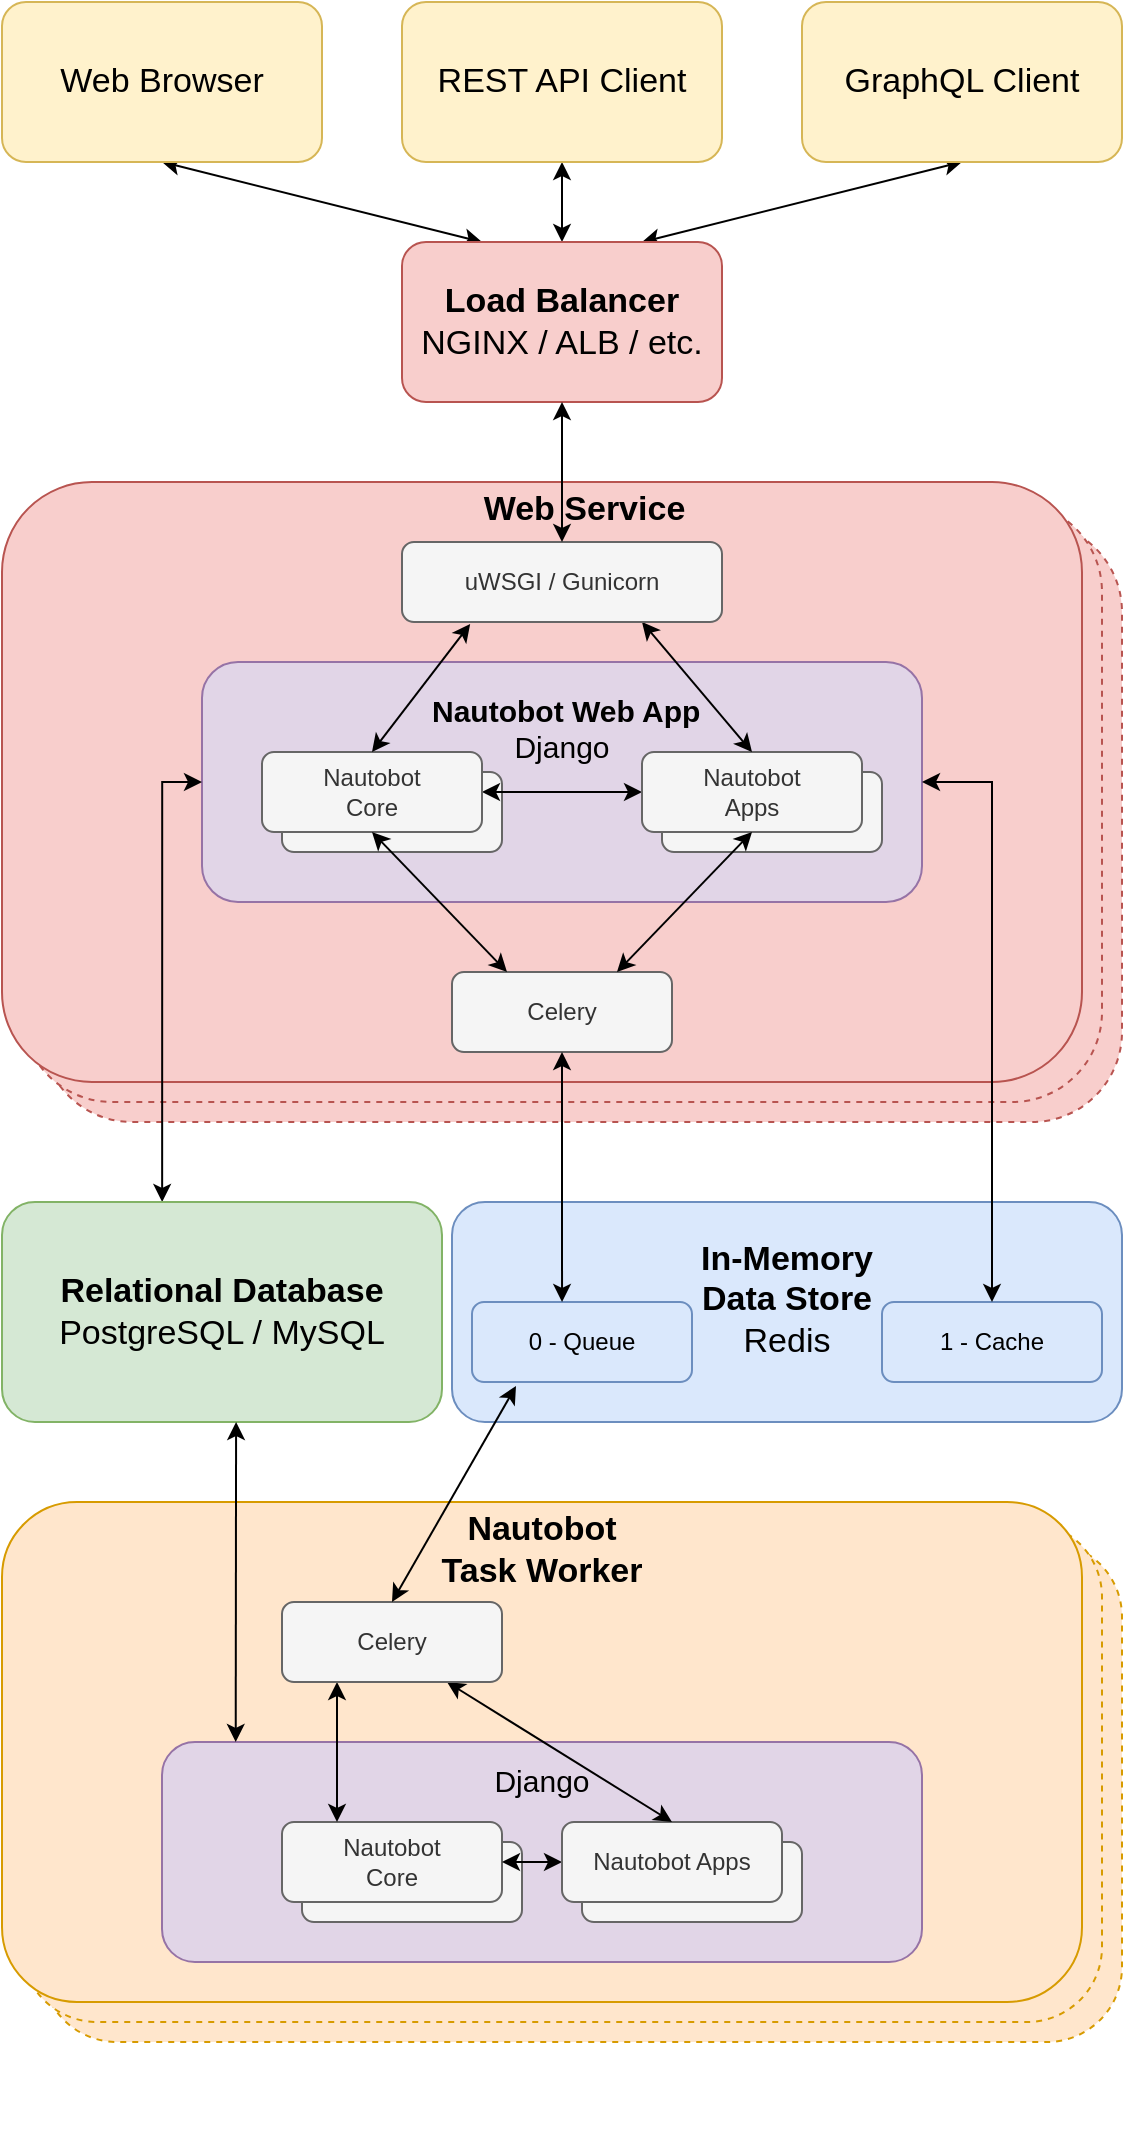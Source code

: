 <mxfile version="22.1.0" type="device">
  <diagram id="Cio9OjLPXT8PBRMxzQun" name="Page-1">
    <mxGraphModel dx="1434" dy="758" grid="1" gridSize="10" guides="1" tooltips="1" connect="1" arrows="1" fold="1" page="1" pageScale="1" pageWidth="827" pageHeight="1169" math="0" shadow="0">
      <root>
        <mxCell id="0" />
        <mxCell id="1" parent="0" />
        <mxCell id="WSM-dIF34S2Pxu8Wa2e9-8" value="" style="rounded=1;whiteSpace=wrap;html=1;fillColor=#f8cecc;strokeColor=#b85450;dashed=1;" parent="1" vertex="1">
          <mxGeometry x="60" y="340" width="540" height="300" as="geometry" />
        </mxCell>
        <mxCell id="WSM-dIF34S2Pxu8Wa2e9-7" value="" style="rounded=1;whiteSpace=wrap;html=1;fillColor=#f8cecc;strokeColor=#b85450;dashed=1;" parent="1" vertex="1">
          <mxGeometry x="50" y="330" width="540" height="300" as="geometry" />
        </mxCell>
        <mxCell id="WSM-dIF34S2Pxu8Wa2e9-5" value="&lt;div&gt;&lt;b&gt;&lt;br&gt;&lt;/b&gt;&lt;/div&gt;&lt;div&gt;&lt;b&gt;&lt;font style=&quot;font-size: 17px&quot;&gt;&amp;nbsp; &amp;nbsp; &amp;nbsp; &amp;nbsp; &amp;nbsp;Web Service&lt;/font&gt;&lt;br&gt;&lt;/b&gt;&lt;/div&gt;&lt;div&gt;&lt;br&gt;&lt;/div&gt;&lt;div&gt;&lt;b&gt;&lt;br&gt;&lt;/b&gt;&lt;/div&gt;&lt;div&gt;&lt;b&gt;&lt;br&gt;&lt;/b&gt;&lt;/div&gt;&lt;div&gt;&lt;b&gt;&lt;br&gt;&lt;/b&gt;&lt;/div&gt;&lt;div&gt;&lt;b&gt;&lt;br&gt;&lt;/b&gt;&lt;/div&gt;&lt;div&gt;&lt;b&gt;&lt;br&gt;&lt;/b&gt;&lt;/div&gt;&lt;div&gt;&lt;b&gt;&lt;br&gt;&lt;/b&gt;&lt;/div&gt;&lt;div&gt;&lt;b&gt;&lt;br&gt;&lt;/b&gt;&lt;/div&gt;&lt;div&gt;&lt;b&gt;&lt;br&gt;&lt;/b&gt;&lt;/div&gt;&lt;div&gt;&lt;b&gt;&lt;br&gt;&lt;/b&gt;&lt;/div&gt;&lt;div&gt;&lt;b&gt;&lt;br&gt;&lt;/b&gt;&lt;/div&gt;&lt;div&gt;&lt;b&gt;&lt;br&gt;&lt;/b&gt;&lt;/div&gt;&lt;div&gt;&lt;b&gt;&lt;br&gt;&lt;/b&gt;&lt;/div&gt;&lt;div&gt;&lt;b&gt;&lt;br&gt;&lt;/b&gt;&lt;/div&gt;&lt;div&gt;&lt;b&gt;&lt;br&gt;&lt;/b&gt;&lt;/div&gt;&lt;div&gt;&lt;b&gt;&lt;br&gt;&lt;/b&gt;&lt;/div&gt;&lt;div&gt;&lt;b&gt;&lt;br&gt;&lt;/b&gt;&lt;/div&gt;&lt;div&gt;&lt;b&gt;&lt;br&gt;&lt;/b&gt;&lt;/div&gt;&lt;div&gt;&lt;br&gt;&lt;/div&gt;&lt;div&gt;&lt;br&gt;&lt;/div&gt;" style="rounded=1;whiteSpace=wrap;html=1;fillColor=#f8cecc;strokeColor=#b85450;" parent="1" vertex="1">
          <mxGeometry x="40" y="320" width="540" height="300" as="geometry" />
        </mxCell>
        <mxCell id="Xv9rt_4161z9yivC7wJb-7" value="&lt;font style=&quot;font-size: 15px&quot;&gt;&lt;b&gt;&amp;nbsp;Nautobot Web App&lt;/b&gt;&lt;br&gt;Django&lt;br&gt;&lt;br&gt;&lt;br&gt;&lt;br&gt;&lt;/font&gt;" style="rounded=1;whiteSpace=wrap;html=1;fillColor=#e1d5e7;strokeColor=#9673a6;" parent="1" vertex="1">
          <mxGeometry x="140" y="410" width="360" height="120" as="geometry" />
        </mxCell>
        <mxCell id="WSM-dIF34S2Pxu8Wa2e9-40" style="rounded=0;orthogonalLoop=1;jettySize=auto;html=1;exitX=0.5;exitY=1;exitDx=0;exitDy=0;entryX=0.25;entryY=0;entryDx=0;entryDy=0;startArrow=classic;startFill=1;" parent="1" source="WSM-dIF34S2Pxu8Wa2e9-1" target="WSM-dIF34S2Pxu8Wa2e9-4" edge="1">
          <mxGeometry relative="1" as="geometry" />
        </mxCell>
        <mxCell id="WSM-dIF34S2Pxu8Wa2e9-1" value="&lt;font style=&quot;font-size: 17px&quot;&gt;Web&lt;font style=&quot;font-size: 17px&quot;&gt; Browser&lt;br&gt;&lt;/font&gt;&lt;/font&gt;" style="rounded=1;whiteSpace=wrap;html=1;fillColor=#fff2cc;strokeColor=#d6b656;" parent="1" vertex="1">
          <mxGeometry x="40" y="80" width="160" height="80" as="geometry" />
        </mxCell>
        <mxCell id="WSM-dIF34S2Pxu8Wa2e9-41" style="rounded=0;orthogonalLoop=1;jettySize=auto;html=1;exitX=0.5;exitY=1;exitDx=0;exitDy=0;entryX=0.5;entryY=0;entryDx=0;entryDy=0;startArrow=classic;startFill=1;" parent="1" source="WSM-dIF34S2Pxu8Wa2e9-2" target="WSM-dIF34S2Pxu8Wa2e9-4" edge="1">
          <mxGeometry relative="1" as="geometry" />
        </mxCell>
        <mxCell id="WSM-dIF34S2Pxu8Wa2e9-2" value="&lt;font style=&quot;font-size: 17px&quot;&gt;REST API Client&lt;/font&gt;" style="rounded=1;whiteSpace=wrap;html=1;fillColor=#fff2cc;strokeColor=#d6b656;" parent="1" vertex="1">
          <mxGeometry x="240" y="80" width="160" height="80" as="geometry" />
        </mxCell>
        <mxCell id="WSM-dIF34S2Pxu8Wa2e9-42" style="rounded=0;orthogonalLoop=1;jettySize=auto;html=1;exitX=0.5;exitY=1;exitDx=0;exitDy=0;startArrow=classic;startFill=1;entryX=0.75;entryY=0;entryDx=0;entryDy=0;" parent="1" source="WSM-dIF34S2Pxu8Wa2e9-3" target="WSM-dIF34S2Pxu8Wa2e9-4" edge="1">
          <mxGeometry relative="1" as="geometry">
            <mxPoint x="320" y="200" as="targetPoint" />
          </mxGeometry>
        </mxCell>
        <mxCell id="WSM-dIF34S2Pxu8Wa2e9-3" value="&lt;font style=&quot;font-size: 17px&quot;&gt;GraphQL Client&lt;/font&gt;" style="rounded=1;whiteSpace=wrap;html=1;fillColor=#fff2cc;strokeColor=#d6b656;" parent="1" vertex="1">
          <mxGeometry x="440" y="80" width="160" height="80" as="geometry" />
        </mxCell>
        <mxCell id="WSM-dIF34S2Pxu8Wa2e9-4" value="&lt;font style=&quot;font-size: 17px&quot;&gt;&lt;b&gt;Load Balancer&lt;/b&gt;&lt;br&gt;NGINX / ALB / etc.&lt;br&gt;&lt;/font&gt;" style="rounded=1;whiteSpace=wrap;html=1;fillColor=#f8cecc;strokeColor=#b85450;" parent="1" vertex="1">
          <mxGeometry x="240" y="200" width="160" height="80" as="geometry" />
        </mxCell>
        <mxCell id="WSM-dIF34S2Pxu8Wa2e9-53" style="rounded=0;orthogonalLoop=1;jettySize=auto;html=1;exitX=0;exitY=0.5;exitDx=0;exitDy=0;startArrow=classic;startFill=1;edgeStyle=orthogonalEdgeStyle;entryX=0.364;entryY=0;entryDx=0;entryDy=0;entryPerimeter=0;" parent="1" source="Xv9rt_4161z9yivC7wJb-7" target="WSM-dIF34S2Pxu8Wa2e9-10" edge="1">
          <mxGeometry relative="1" as="geometry">
            <mxPoint x="500" y="540" as="sourcePoint" />
            <Array as="points">
              <mxPoint x="120" y="470" />
            </Array>
          </mxGeometry>
        </mxCell>
        <mxCell id="WSM-dIF34S2Pxu8Wa2e9-9" value="&lt;font style=&quot;font-size: 17px&quot;&gt;&lt;b&gt;In-Memory&lt;br&gt;Data Store&lt;/b&gt;&lt;br&gt;Redis&lt;br&gt;&lt;/font&gt;&lt;p&gt;&lt;/p&gt;&lt;p&gt;&lt;/p&gt;" style="rounded=1;whiteSpace=wrap;html=1;fillColor=#dae8fc;strokeColor=#6c8ebf;" parent="1" vertex="1">
          <mxGeometry x="265" y="680" width="335" height="110" as="geometry" />
        </mxCell>
        <mxCell id="WSM-dIF34S2Pxu8Wa2e9-10" value="&lt;div style=&quot;font-size: 17px&quot;&gt;&lt;font style=&quot;font-size: 17px&quot;&gt;&lt;b&gt;Relational Database&lt;/b&gt;&lt;/font&gt;&lt;/div&gt;&lt;div style=&quot;font-size: 17px&quot;&gt;&lt;font style=&quot;font-size: 17px&quot;&gt;PostgreSQL /&amp;nbsp;&lt;/font&gt;&lt;span&gt;MySQL&lt;/span&gt;&lt;/div&gt;" style="rounded=1;whiteSpace=wrap;html=1;fillColor=#d5e8d4;strokeColor=#82b366;" parent="1" vertex="1">
          <mxGeometry x="40" y="680" width="220" height="110" as="geometry" />
        </mxCell>
        <mxCell id="WSM-dIF34S2Pxu8Wa2e9-15" value="0 - Queue" style="rounded=1;whiteSpace=wrap;html=1;fillColor=#dae8fc;strokeColor=#6c8ebf;" parent="1" vertex="1">
          <mxGeometry x="275" y="730" width="110" height="40" as="geometry" />
        </mxCell>
        <mxCell id="WSM-dIF34S2Pxu8Wa2e9-16" value="1 - Cache" style="rounded=1;whiteSpace=wrap;html=1;fillColor=#dae8fc;strokeColor=#6c8ebf;" parent="1" vertex="1">
          <mxGeometry x="480" y="730" width="110" height="40" as="geometry" />
        </mxCell>
        <mxCell id="WSM-dIF34S2Pxu8Wa2e9-18" value="Celery" style="rounded=1;whiteSpace=wrap;html=1;fillColor=#f5f5f5;strokeColor=#666666;fontColor=#333333;" parent="1" vertex="1">
          <mxGeometry x="265" y="565" width="110" height="40" as="geometry" />
        </mxCell>
        <mxCell id="WSM-dIF34S2Pxu8Wa2e9-37" value="" style="rounded=1;whiteSpace=wrap;html=1;fillColor=#f5f5f5;strokeColor=#666666;fontColor=#333333;" parent="1" vertex="1">
          <mxGeometry x="180" y="465" width="110" height="40" as="geometry" />
        </mxCell>
        <mxCell id="Xv9rt_4161z9yivC7wJb-17" style="edgeStyle=none;rounded=0;orthogonalLoop=1;jettySize=auto;html=1;startArrow=classic;startFill=1;endArrow=classic;endFill=1;" parent="1" source="WSM-dIF34S2Pxu8Wa2e9-36" target="WSM-dIF34S2Pxu8Wa2e9-39" edge="1">
          <mxGeometry relative="1" as="geometry" />
        </mxCell>
        <mxCell id="WSM-dIF34S2Pxu8Wa2e9-36" value="Nautobot&lt;br&gt;Core" style="rounded=1;whiteSpace=wrap;html=1;fillColor=#f5f5f5;strokeColor=#666666;fontColor=#333333;" parent="1" vertex="1">
          <mxGeometry x="170" y="455" width="110" height="40" as="geometry" />
        </mxCell>
        <mxCell id="WSM-dIF34S2Pxu8Wa2e9-38" value="" style="rounded=1;whiteSpace=wrap;html=1;fillColor=#f5f5f5;strokeColor=#666666;fontColor=#333333;" parent="1" vertex="1">
          <mxGeometry x="370" y="465" width="110" height="40" as="geometry" />
        </mxCell>
        <mxCell id="WSM-dIF34S2Pxu8Wa2e9-39" value="Nautobot&lt;br&gt;Apps" style="rounded=1;whiteSpace=wrap;html=1;fillColor=#f5f5f5;strokeColor=#666666;fontColor=#333333;" parent="1" vertex="1">
          <mxGeometry x="360" y="455" width="110" height="40" as="geometry" />
        </mxCell>
        <mxCell id="Xv9rt_4161z9yivC7wJb-1" style="rounded=0;orthogonalLoop=1;jettySize=auto;html=1;exitX=0.213;exitY=1.025;exitDx=0;exitDy=0;exitPerimeter=0;entryX=0.5;entryY=0;entryDx=0;entryDy=0;startArrow=classic;startFill=1;" parent="1" source="PYgrEcJwf6pXoOG5Tadf-1" target="WSM-dIF34S2Pxu8Wa2e9-36" edge="1">
          <mxGeometry relative="1" as="geometry" />
        </mxCell>
        <mxCell id="Xv9rt_4161z9yivC7wJb-2" style="rounded=0;orthogonalLoop=1;jettySize=auto;html=1;entryX=0.5;entryY=0;entryDx=0;entryDy=0;exitX=0.75;exitY=1;exitDx=0;exitDy=0;startArrow=classic;startFill=1;" parent="1" source="PYgrEcJwf6pXoOG5Tadf-1" target="WSM-dIF34S2Pxu8Wa2e9-39" edge="1">
          <mxGeometry relative="1" as="geometry" />
        </mxCell>
        <mxCell id="PYgrEcJwf6pXoOG5Tadf-1" value="uWSGI / Gunicorn" style="rounded=1;whiteSpace=wrap;html=1;fillColor=#f5f5f5;strokeColor=#666666;fontColor=#333333;" parent="1" vertex="1">
          <mxGeometry x="240" y="350" width="160" height="40" as="geometry" />
        </mxCell>
        <mxCell id="WSM-dIF34S2Pxu8Wa2e9-43" style="edgeStyle=orthogonalEdgeStyle;rounded=0;orthogonalLoop=1;jettySize=auto;html=1;startArrow=classic;startFill=1;" parent="1" source="WSM-dIF34S2Pxu8Wa2e9-4" target="PYgrEcJwf6pXoOG5Tadf-1" edge="1">
          <mxGeometry relative="1" as="geometry" />
        </mxCell>
        <mxCell id="WSM-dIF34S2Pxu8Wa2e9-25" value="" style="rounded=1;whiteSpace=wrap;html=1;fillColor=#ffe6cc;strokeColor=#d79b00;dashed=1;" parent="1" vertex="1">
          <mxGeometry x="60" y="850" width="540" height="250" as="geometry" />
        </mxCell>
        <mxCell id="WSM-dIF34S2Pxu8Wa2e9-24" value="" style="rounded=1;whiteSpace=wrap;html=1;fillColor=#ffe6cc;strokeColor=#d79b00;dashed=1;" parent="1" vertex="1">
          <mxGeometry x="50" y="840" width="540" height="250" as="geometry" />
        </mxCell>
        <mxCell id="WSM-dIF34S2Pxu8Wa2e9-11" value="&lt;div&gt;&lt;b&gt;&lt;br&gt;&lt;/b&gt;&lt;/div&gt;&lt;div&gt;&lt;b&gt;&lt;br&gt;&lt;/b&gt;&lt;/div&gt;&lt;div&gt;&lt;b&gt;&lt;br&gt;&lt;/b&gt;&lt;/div&gt;&lt;div&gt;&lt;b&gt;&lt;br&gt;&lt;/b&gt;&lt;/div&gt;&lt;div&gt;&lt;b&gt;&lt;br&gt;&lt;/b&gt;&lt;/div&gt;&lt;div&gt;&lt;b&gt;&lt;font style=&quot;font-size: 17px&quot;&gt;Nautobot&lt;/font&gt;&lt;/b&gt;&lt;/div&gt;&lt;div&gt;&lt;b&gt;&lt;font style=&quot;font-size: 17px&quot;&gt;Task Worker&lt;/font&gt;&lt;/b&gt;&lt;/div&gt;&lt;div&gt;&lt;b&gt;&lt;br&gt;&lt;/b&gt;&lt;/div&gt;&lt;div&gt;&lt;b&gt;&lt;br&gt;&lt;/b&gt;&lt;/div&gt;&lt;div&gt;&lt;b&gt;&lt;br&gt;&lt;/b&gt;&lt;/div&gt;&lt;div&gt;&lt;b&gt;&lt;br&gt;&lt;/b&gt;&lt;/div&gt;&lt;div&gt;&lt;b&gt;&lt;br&gt;&lt;/b&gt;&lt;/div&gt;&lt;div&gt;&lt;b&gt;&lt;br&gt;&lt;/b&gt;&lt;/div&gt;&lt;div&gt;&lt;b&gt;&lt;br&gt;&lt;/b&gt;&lt;/div&gt;&lt;div&gt;&lt;b&gt;&lt;br&gt;&lt;/b&gt;&lt;/div&gt;&lt;div&gt;&lt;b&gt;&lt;br&gt;&lt;/b&gt;&lt;/div&gt;&lt;div&gt;&lt;b&gt;&lt;br&gt;&lt;/b&gt;&lt;/div&gt;&lt;div&gt;&lt;b&gt;&lt;br&gt;&lt;/b&gt;&lt;/div&gt;&lt;div&gt;&lt;b&gt;&lt;br&gt;&lt;/b&gt;&lt;/div&gt;&lt;div&gt;&lt;b&gt;&lt;br&gt;&lt;/b&gt;&lt;/div&gt;&lt;div&gt;&lt;b&gt;&lt;br&gt;&lt;/b&gt;&lt;/div&gt;&lt;div&gt;&lt;b&gt;&lt;br&gt;&lt;/b&gt;&lt;/div&gt;&lt;div&gt;&lt;b&gt;&lt;br&gt;&lt;/b&gt;&lt;/div&gt;&lt;div&gt;&lt;b&gt;&lt;br&gt;&lt;/b&gt;&lt;/div&gt;&lt;div&gt;&lt;b&gt;&lt;br&gt;&lt;/b&gt;&lt;/div&gt;&lt;div&gt;&lt;br&gt;&lt;/div&gt;" style="rounded=1;whiteSpace=wrap;html=1;fillColor=#ffe6cc;strokeColor=#d79b00;" parent="1" vertex="1">
          <mxGeometry x="40" y="830" width="540" height="250" as="geometry" />
        </mxCell>
        <mxCell id="WSM-dIF34S2Pxu8Wa2e9-17" value="&lt;font style=&quot;font-size: 15px&quot;&gt;Django&lt;br&gt;&lt;/font&gt;&lt;p style=&quot;line-height: 160%&quot;&gt;&lt;br&gt;&lt;/p&gt;&lt;p&gt;&lt;/p&gt;&lt;p&gt;&lt;/p&gt;&lt;div&gt;&lt;br&gt;&lt;/div&gt;&lt;div&gt;&lt;br&gt;&lt;/div&gt;" style="rounded=1;whiteSpace=wrap;html=1;fillColor=#e1d5e7;strokeColor=#9673a6;" parent="1" vertex="1">
          <mxGeometry x="120" y="950" width="380" height="110" as="geometry" />
        </mxCell>
        <mxCell id="WSM-dIF34S2Pxu8Wa2e9-21" value="" style="rounded=1;whiteSpace=wrap;html=1;fillColor=#f5f5f5;strokeColor=#666666;fontColor=#333333;" parent="1" vertex="1">
          <mxGeometry x="190" y="1000" width="110" height="40" as="geometry" />
        </mxCell>
        <mxCell id="WSM-dIF34S2Pxu8Wa2e9-20" value="Nautobot&lt;br&gt;Core" style="rounded=1;whiteSpace=wrap;html=1;fillColor=#f5f5f5;strokeColor=#666666;fontColor=#333333;" parent="1" vertex="1">
          <mxGeometry x="180" y="990" width="110" height="40" as="geometry" />
        </mxCell>
        <mxCell id="WSM-dIF34S2Pxu8Wa2e9-23" value="" style="rounded=1;whiteSpace=wrap;html=1;fillColor=#f5f5f5;strokeColor=#666666;fontColor=#333333;" parent="1" vertex="1">
          <mxGeometry x="330" y="1000" width="110" height="40" as="geometry" />
        </mxCell>
        <mxCell id="Xv9rt_4161z9yivC7wJb-22" style="edgeStyle=orthogonalEdgeStyle;rounded=0;orthogonalLoop=1;jettySize=auto;html=1;startArrow=classic;startFill=1;endArrow=classic;endFill=1;" parent="1" source="WSM-dIF34S2Pxu8Wa2e9-22" target="WSM-dIF34S2Pxu8Wa2e9-20" edge="1">
          <mxGeometry relative="1" as="geometry" />
        </mxCell>
        <mxCell id="WSM-dIF34S2Pxu8Wa2e9-22" value="Nautobot Apps" style="rounded=1;whiteSpace=wrap;html=1;fillColor=#f5f5f5;strokeColor=#666666;fontColor=#333333;" parent="1" vertex="1">
          <mxGeometry x="320" y="990" width="110" height="40" as="geometry" />
        </mxCell>
        <mxCell id="Xv9rt_4161z9yivC7wJb-30" style="edgeStyle=none;rounded=0;orthogonalLoop=1;jettySize=auto;html=1;entryX=0.25;entryY=0;entryDx=0;entryDy=0;startArrow=classic;startFill=1;endArrow=classic;endFill=1;exitX=0.25;exitY=1;exitDx=0;exitDy=0;" parent="1" source="WSM-dIF34S2Pxu8Wa2e9-34" target="WSM-dIF34S2Pxu8Wa2e9-20" edge="1">
          <mxGeometry relative="1" as="geometry" />
        </mxCell>
        <mxCell id="Xv9rt_4161z9yivC7wJb-31" style="rounded=0;orthogonalLoop=1;jettySize=auto;html=1;entryX=0.5;entryY=0;entryDx=0;entryDy=0;startArrow=classic;startFill=1;endArrow=classic;endFill=1;exitX=0.75;exitY=1;exitDx=0;exitDy=0;" parent="1" source="WSM-dIF34S2Pxu8Wa2e9-34" target="WSM-dIF34S2Pxu8Wa2e9-22" edge="1">
          <mxGeometry relative="1" as="geometry" />
        </mxCell>
        <mxCell id="WSM-dIF34S2Pxu8Wa2e9-34" value="Celery" style="rounded=1;whiteSpace=wrap;html=1;fillColor=#f5f5f5;strokeColor=#666666;fontColor=#333333;" parent="1" vertex="1">
          <mxGeometry x="180" y="880" width="110" height="40" as="geometry" />
        </mxCell>
        <mxCell id="WSM-dIF34S2Pxu8Wa2e9-55" style="rounded=0;orthogonalLoop=1;jettySize=auto;html=1;entryX=0.5;entryY=0;entryDx=0;entryDy=0;startArrow=classic;startFill=1;endArrow=classic;endFill=1;exitX=0.2;exitY=1.05;exitDx=0;exitDy=0;exitPerimeter=0;" parent="1" source="WSM-dIF34S2Pxu8Wa2e9-15" target="WSM-dIF34S2Pxu8Wa2e9-34" edge="1">
          <mxGeometry relative="1" as="geometry">
            <mxPoint x="228" y="770" as="sourcePoint" />
          </mxGeometry>
        </mxCell>
        <mxCell id="WSM-dIF34S2Pxu8Wa2e9-47" style="rounded=0;orthogonalLoop=1;jettySize=auto;html=1;startArrow=classic;startFill=1;entryX=0.097;entryY=0;entryDx=0;entryDy=0;exitX=0.532;exitY=1;exitDx=0;exitDy=0;entryPerimeter=0;exitPerimeter=0;" parent="1" source="WSM-dIF34S2Pxu8Wa2e9-10" target="WSM-dIF34S2Pxu8Wa2e9-17" edge="1">
          <mxGeometry relative="1" as="geometry" />
        </mxCell>
        <mxCell id="Xv9rt_4161z9yivC7wJb-6" style="rounded=0;orthogonalLoop=1;jettySize=auto;html=1;entryX=0.75;entryY=0;entryDx=0;entryDy=0;exitX=0.5;exitY=1;exitDx=0;exitDy=0;startArrow=classic;startFill=1;jumpStyle=arc;" parent="1" source="WSM-dIF34S2Pxu8Wa2e9-39" target="WSM-dIF34S2Pxu8Wa2e9-18" edge="1">
          <mxGeometry relative="1" as="geometry" />
        </mxCell>
        <mxCell id="2oaqe7sOrHHWrCuC7LYu-1" style="rounded=0;orthogonalLoop=1;jettySize=auto;html=1;exitX=0.5;exitY=1;exitDx=0;exitDy=0;startArrow=classic;startFill=1;entryX=0.112;entryY=0.008;entryDx=0;entryDy=0;entryPerimeter=0;" parent="1" source="WSM-dIF34S2Pxu8Wa2e9-18" edge="1">
          <mxGeometry relative="1" as="geometry">
            <mxPoint x="320.0" y="599.0" as="sourcePoint" />
            <mxPoint x="320.02" y="730.0" as="targetPoint" />
          </mxGeometry>
        </mxCell>
        <mxCell id="2oaqe7sOrHHWrCuC7LYu-3" style="rounded=0;orthogonalLoop=1;jettySize=auto;html=1;startArrow=classic;startFill=1;exitX=0.5;exitY=1;exitDx=0;exitDy=0;entryX=0.25;entryY=0;entryDx=0;entryDy=0;" parent="1" edge="1" target="WSM-dIF34S2Pxu8Wa2e9-18" source="WSM-dIF34S2Pxu8Wa2e9-36">
          <mxGeometry relative="1" as="geometry">
            <mxPoint x="194.64" y="495" as="sourcePoint" />
            <mxPoint x="194.5" y="559.68" as="targetPoint" />
          </mxGeometry>
        </mxCell>
        <mxCell id="KWHu3iRMJBRjGWgxIFIk-1" style="rounded=0;orthogonalLoop=1;jettySize=auto;html=1;startArrow=classic;startFill=1;edgeStyle=orthogonalEdgeStyle;entryX=0.5;entryY=0;entryDx=0;entryDy=0;" edge="1" parent="1" source="Xv9rt_4161z9yivC7wJb-7" target="WSM-dIF34S2Pxu8Wa2e9-16">
          <mxGeometry relative="1" as="geometry">
            <mxPoint x="750" y="470" as="sourcePoint" />
            <Array as="points">
              <mxPoint x="535" y="470" />
            </Array>
            <mxPoint x="730" y="680" as="targetPoint" />
          </mxGeometry>
        </mxCell>
      </root>
    </mxGraphModel>
  </diagram>
</mxfile>
